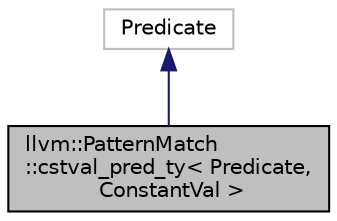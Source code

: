 digraph "llvm::PatternMatch::cstval_pred_ty&lt; Predicate, ConstantVal &gt;"
{
 // LATEX_PDF_SIZE
  bgcolor="transparent";
  edge [fontname="Helvetica",fontsize="10",labelfontname="Helvetica",labelfontsize="10"];
  node [fontname="Helvetica",fontsize="10",shape=record];
  Node1 [label="llvm::PatternMatch\l::cstval_pred_ty\< Predicate,\l ConstantVal \>",height=0.2,width=0.4,color="black", fillcolor="grey75", style="filled", fontcolor="black",tooltip="This helper class is used to match constant scalars, vector splats, and fixed width vectors that sati..."];
  Node2 -> Node1 [dir="back",color="midnightblue",fontsize="10",style="solid",fontname="Helvetica"];
  Node2 [label="Predicate",height=0.2,width=0.4,color="grey75",tooltip=" "];
}
